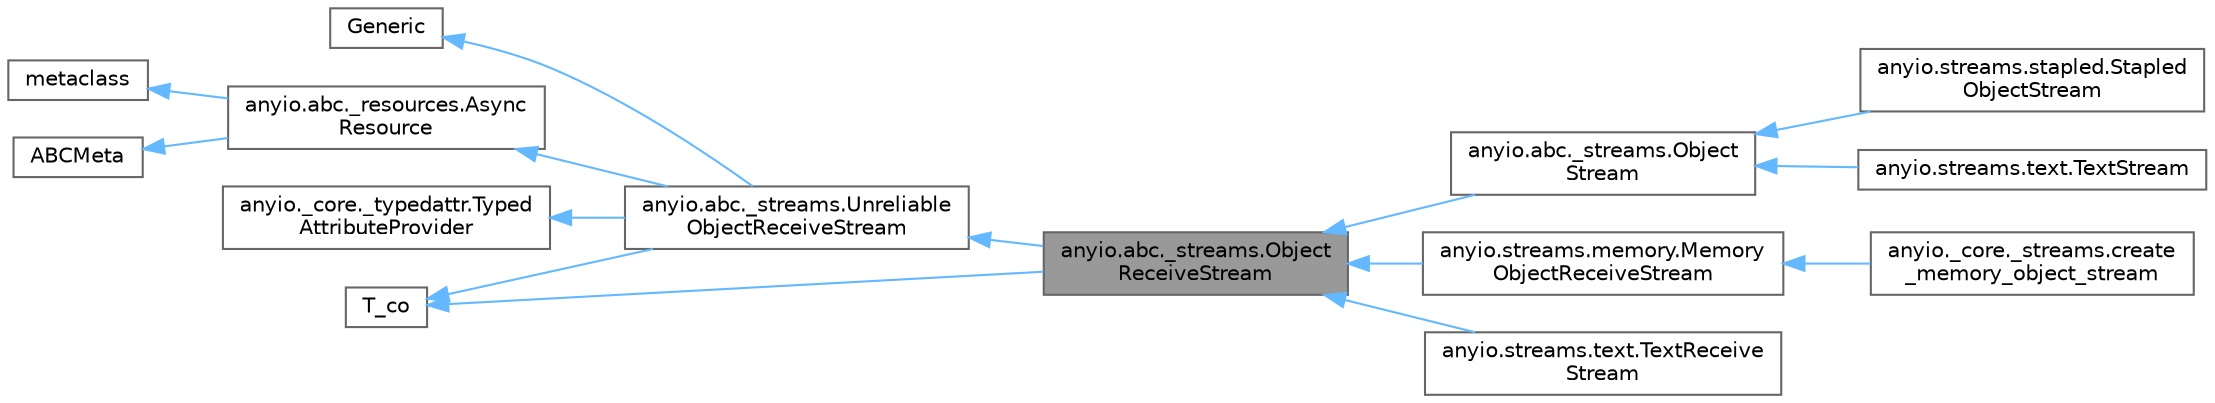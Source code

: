 digraph "anyio.abc._streams.ObjectReceiveStream"
{
 // LATEX_PDF_SIZE
  bgcolor="transparent";
  edge [fontname=Helvetica,fontsize=10,labelfontname=Helvetica,labelfontsize=10];
  node [fontname=Helvetica,fontsize=10,shape=box,height=0.2,width=0.4];
  rankdir="LR";
  Node1 [id="Node000001",label="anyio.abc._streams.Object\lReceiveStream",height=0.2,width=0.4,color="gray40", fillcolor="grey60", style="filled", fontcolor="black",tooltip=" "];
  Node2 -> Node1 [id="edge1_Node000001_Node000002",dir="back",color="steelblue1",style="solid",tooltip=" "];
  Node2 [id="Node000002",label="anyio.abc._streams.Unreliable\lObjectReceiveStream",height=0.2,width=0.4,color="gray40", fillcolor="white", style="filled",URL="$classanyio_1_1abc_1_1__streams_1_1UnreliableObjectReceiveStream.html",tooltip=" "];
  Node3 -> Node2 [id="edge2_Node000002_Node000003",dir="back",color="steelblue1",style="solid",tooltip=" "];
  Node3 [id="Node000003",label="Generic",height=0.2,width=0.4,color="gray40", fillcolor="white", style="filled",tooltip=" "];
  Node4 -> Node2 [id="edge3_Node000002_Node000004",dir="back",color="steelblue1",style="solid",tooltip=" "];
  Node4 [id="Node000004",label="T_co",height=0.2,width=0.4,color="gray40", fillcolor="white", style="filled",tooltip=" "];
  Node5 -> Node2 [id="edge4_Node000002_Node000005",dir="back",color="steelblue1",style="solid",tooltip=" "];
  Node5 [id="Node000005",label="anyio.abc._resources.Async\lResource",height=0.2,width=0.4,color="gray40", fillcolor="white", style="filled",URL="$classanyio_1_1abc_1_1__resources_1_1AsyncResource.html",tooltip=" "];
  Node6 -> Node5 [id="edge5_Node000005_Node000006",dir="back",color="steelblue1",style="solid",tooltip=" "];
  Node6 [id="Node000006",label="metaclass",height=0.2,width=0.4,color="gray40", fillcolor="white", style="filled",tooltip=" "];
  Node7 -> Node5 [id="edge6_Node000005_Node000007",dir="back",color="steelblue1",style="solid",tooltip=" "];
  Node7 [id="Node000007",label="ABCMeta",height=0.2,width=0.4,color="gray40", fillcolor="white", style="filled",tooltip=" "];
  Node8 -> Node2 [id="edge7_Node000002_Node000008",dir="back",color="steelblue1",style="solid",tooltip=" "];
  Node8 [id="Node000008",label="anyio._core._typedattr.Typed\lAttributeProvider",height=0.2,width=0.4,color="gray40", fillcolor="white", style="filled",URL="$classanyio_1_1__core_1_1__typedattr_1_1TypedAttributeProvider.html",tooltip=" "];
  Node4 -> Node1 [id="edge8_Node000001_Node000004",dir="back",color="steelblue1",style="solid",tooltip=" "];
  Node1 -> Node9 [id="edge9_Node000001_Node000009",dir="back",color="steelblue1",style="solid",tooltip=" "];
  Node9 [id="Node000009",label="anyio.abc._streams.Object\lStream",height=0.2,width=0.4,color="gray40", fillcolor="white", style="filled",URL="$classanyio_1_1abc_1_1__streams_1_1ObjectStream.html",tooltip=" "];
  Node9 -> Node10 [id="edge10_Node000009_Node000010",dir="back",color="steelblue1",style="solid",tooltip=" "];
  Node10 [id="Node000010",label="anyio.streams.stapled.Stapled\lObjectStream",height=0.2,width=0.4,color="gray40", fillcolor="white", style="filled",URL="$classanyio_1_1streams_1_1stapled_1_1StapledObjectStream.html",tooltip=" "];
  Node9 -> Node11 [id="edge11_Node000009_Node000011",dir="back",color="steelblue1",style="solid",tooltip=" "];
  Node11 [id="Node000011",label="anyio.streams.text.TextStream",height=0.2,width=0.4,color="gray40", fillcolor="white", style="filled",URL="$classanyio_1_1streams_1_1text_1_1TextStream.html",tooltip=" "];
  Node1 -> Node12 [id="edge12_Node000001_Node000012",dir="back",color="steelblue1",style="solid",tooltip=" "];
  Node12 [id="Node000012",label="anyio.streams.memory.Memory\lObjectReceiveStream",height=0.2,width=0.4,color="gray40", fillcolor="white", style="filled",URL="$classanyio_1_1streams_1_1memory_1_1MemoryObjectReceiveStream.html",tooltip=" "];
  Node12 -> Node13 [id="edge13_Node000012_Node000013",dir="back",color="steelblue1",style="solid",tooltip=" "];
  Node13 [id="Node000013",label="anyio._core._streams.create\l_memory_object_stream",height=0.2,width=0.4,color="gray40", fillcolor="white", style="filled",URL="$classanyio_1_1__core_1_1__streams_1_1create__memory__object__stream.html",tooltip=" "];
  Node1 -> Node14 [id="edge14_Node000001_Node000014",dir="back",color="steelblue1",style="solid",tooltip=" "];
  Node14 [id="Node000014",label="anyio.streams.text.TextReceive\lStream",height=0.2,width=0.4,color="gray40", fillcolor="white", style="filled",URL="$classanyio_1_1streams_1_1text_1_1TextReceiveStream.html",tooltip=" "];
}
